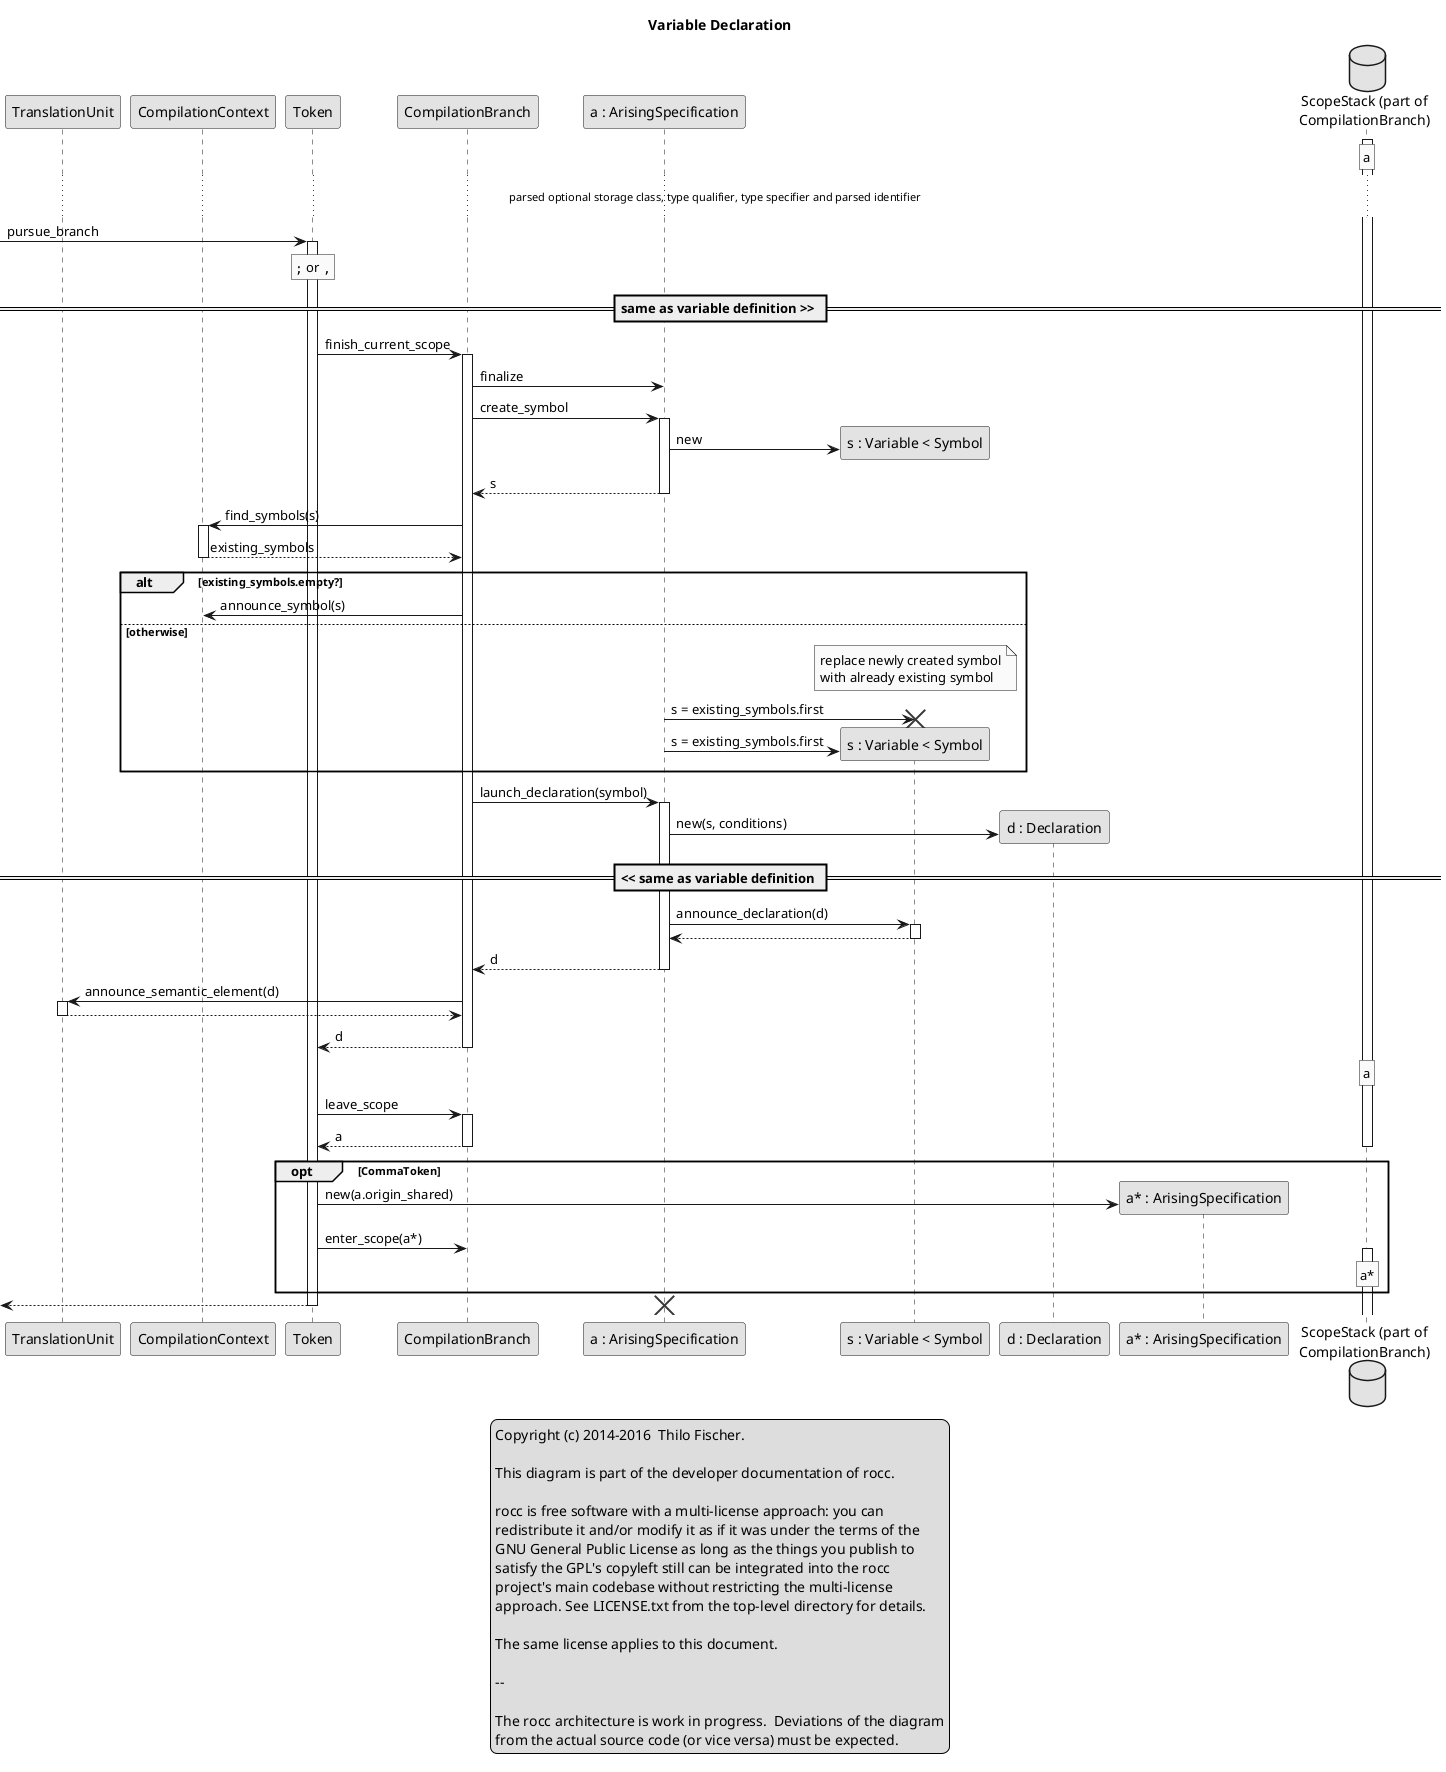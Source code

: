 @startuml

legend center
  Copyright (c) 2014-2016  Thilo Fischer.
  
  This diagram is part of the developer documentation of rocc.
 
  rocc is free software with a multi-license approach: you can
  redistribute it and/or modify it as if it was under the terms of the
  GNU General Public License as long as the things you publish to
  satisfy the GPL's copyleft still can be integrated into the rocc
  project's main codebase without restricting the multi-license
  approach. See LICENSE.txt from the top-level directory for details.
 
  The same license applies to this document.

  --

  The rocc architecture is work in progress.  Deviations of the diagram
  from the actual source code (or vice versa) must be expected.
endlegend

skinparam monochrome true

title Variable Declaration

participant TranslationUnit
participant CompilationContext
participant Token
participant CompilationBranch
participant "a : ArisingSpecification" as ArisingSpecification
participant "s : Variable < Symbol" as Symbol
participant "d : Declaration" as Declaration
participant "a* : ArisingSpecification" as NextArisingSpecification
database "ScopeStack (part of\nCompilationBranch)" as ScopeStack

activate ScopeStack
rnote over ScopeStack : a

... parsed optional storage class, type qualifier, type specifier and parsed identifier ...

[-> Token : pursue_branch

rnote over Token : "";"" or "",""

activate Token

== same as variable definition >> ==

Token -> CompilationBranch : finish_current_scope
activate CompilationBranch

CompilationBranch -> ArisingSpecification : finalize

CompilationBranch -> ArisingSpecification : create_symbol
activate ArisingSpecification
create Symbol
ArisingSpecification -> Symbol : new
CompilationBranch <-- ArisingSpecification : s
deactivate ArisingSpecification

CompilationBranch -> CompilationContext : find_symbols(s)
activate CompilationContext
CompilationBranch <-- CompilationContext : existing_symbols
deactivate CompilationContext

alt existing_symbols.empty?

  CompilationBranch -> CompilationContext : announce_symbol(s)
  'activate CompilationContext
  'CompilationBranch <-- CompilationContext : symbol
  'deactivate CompilationContext

else otherwise

  note over Symbol : replace newly created symbol\nwith already existing symbol
  ArisingSpecification -> Symbol : s = existing_symbols.first
  destroy Symbol
  create Symbol
  ArisingSpecification -> Symbol : s = existing_symbols.first
  
end ' alt existing_symbols.empty?

'note over ArisingSpecification : CompilationBranch#\ncurrent_scope
CompilationBranch -> ArisingSpecification : launch_declaration(symbol)
activate ArisingSpecification

create Declaration
ArisingSpecification -> Declaration : new(s, conditions)

== << same as variable definition ==

ArisingSpecification -> Symbol : announce_declaration(d)
activate Symbol
ArisingSpecification <-- Symbol
deactivate Symbol

CompilationBranch <-- ArisingSpecification : d
deactivate ArisingSpecification

CompilationBranch -> TranslationUnit : announce_semantic_element(d)
activate TranslationUnit
CompilationBranch <-- TranslationUnit
deactivate TranslationUnit

Token <-- CompilationBranch : d
deactivate CompilationBranch

rnote over ScopeStack : a
Token -> CompilationBranch : leave_scope
activate CompilationBranch
Token <-- CompilationBranch : a
deactivate CompilationBranch
deactivate ScopeStack

opt CommaToken
  create NextArisingSpecification
  Token -> NextArisingSpecification : new(a.origin_shared)
  Token -> CompilationBranch : enter_scope(a*)
  rnote over ScopeStack : a*
  activate ScopeStack
end ' alt CommaToken

[<-- Token
deactivate Token
destroy ArisingSpecification

@enduml

